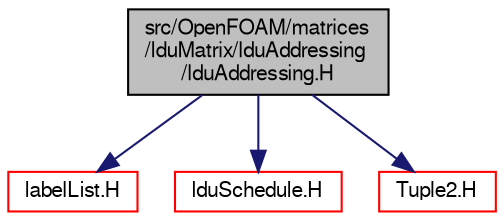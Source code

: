 digraph "src/OpenFOAM/matrices/lduMatrix/lduAddressing/lduAddressing.H"
{
  bgcolor="transparent";
  edge [fontname="FreeSans",fontsize="10",labelfontname="FreeSans",labelfontsize="10"];
  node [fontname="FreeSans",fontsize="10",shape=record];
  Node0 [label="src/OpenFOAM/matrices\l/lduMatrix/lduAddressing\l/lduAddressing.H",height=0.2,width=0.4,color="black", fillcolor="grey75", style="filled", fontcolor="black"];
  Node0 -> Node1 [color="midnightblue",fontsize="10",style="solid",fontname="FreeSans"];
  Node1 [label="labelList.H",height=0.2,width=0.4,color="red",URL="$a12380.html"];
  Node0 -> Node49 [color="midnightblue",fontsize="10",style="solid",fontname="FreeSans"];
  Node49 [label="lduSchedule.H",height=0.2,width=0.4,color="red",URL="$a10688.html"];
  Node0 -> Node50 [color="midnightblue",fontsize="10",style="solid",fontname="FreeSans"];
  Node50 [label="Tuple2.H",height=0.2,width=0.4,color="red",URL="$a12791.html"];
}
